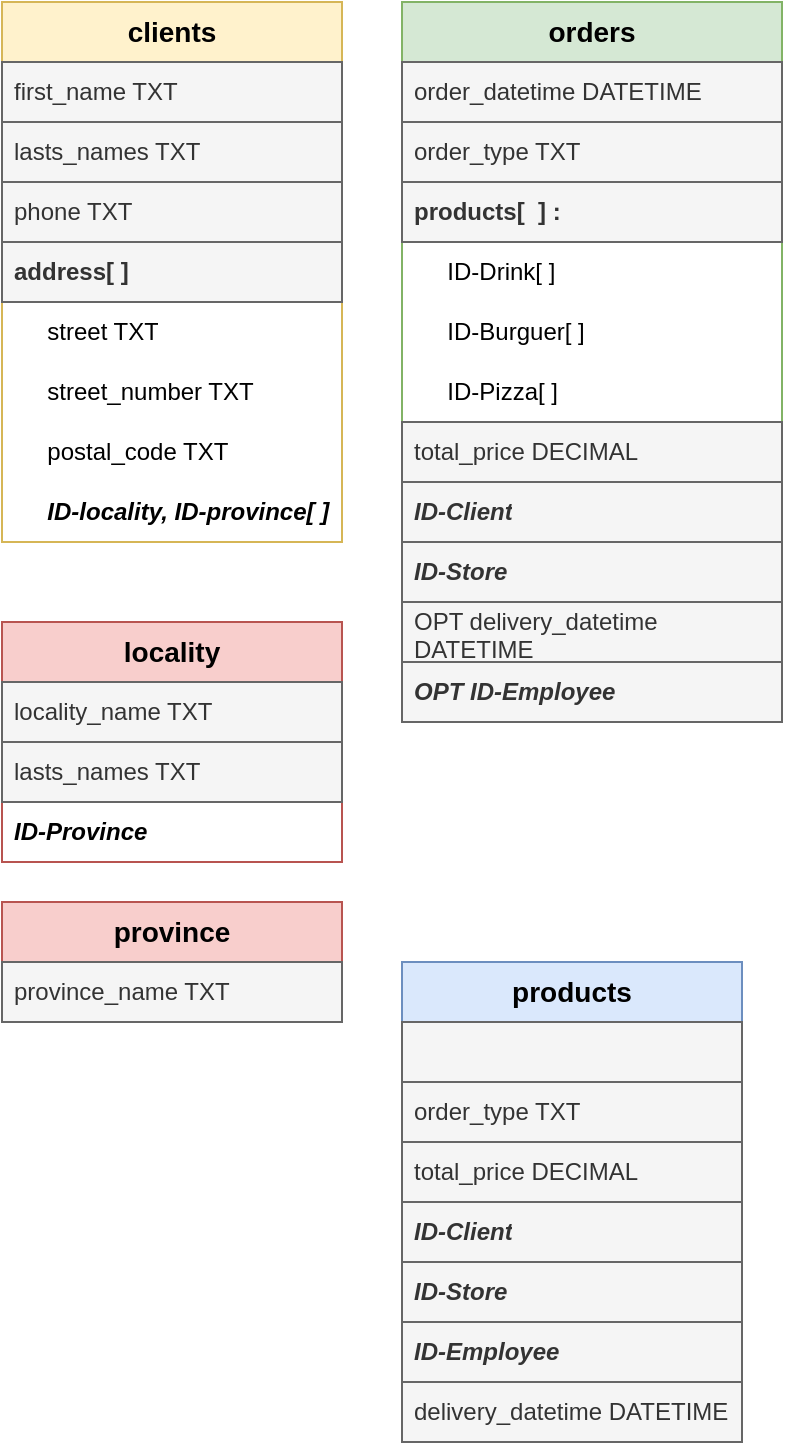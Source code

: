 <mxfile version="20.8.10" type="github">
  <diagram id="R2lEEEUBdFMjLlhIrx00" name="Page-1">
    <mxGraphModel dx="284" dy="559" grid="1" gridSize="10" guides="1" tooltips="1" connect="1" arrows="1" fold="1" page="1" pageScale="1" pageWidth="850" pageHeight="1100" math="0" shadow="0" extFonts="Permanent Marker^https://fonts.googleapis.com/css?family=Permanent+Marker">
      <root>
        <mxCell id="0" />
        <mxCell id="1" parent="0" />
        <mxCell id="4Tp2cE7tr-_zZFkU7K3h-1" value="&lt;font style=&quot;font-size: 14px;&quot;&gt;&lt;b&gt;clients&lt;/b&gt;&lt;/font&gt;" style="swimlane;fontStyle=0;childLayout=stackLayout;horizontal=1;startSize=30;horizontalStack=0;resizeParent=1;resizeParentMax=0;resizeLast=0;collapsible=1;marginBottom=0;whiteSpace=wrap;html=1;fillColor=#fff2cc;strokeColor=#d6b656;" vertex="1" parent="1">
          <mxGeometry x="70" y="130" width="170" height="270" as="geometry" />
        </mxCell>
        <mxCell id="4Tp2cE7tr-_zZFkU7K3h-2" value="first_name TXT" style="text;strokeColor=#666666;fillColor=#f5f5f5;align=left;verticalAlign=middle;spacingLeft=4;spacingRight=4;overflow=hidden;points=[[0,0.5],[1,0.5]];portConstraint=eastwest;rotatable=0;whiteSpace=wrap;html=1;fontColor=#333333;" vertex="1" parent="4Tp2cE7tr-_zZFkU7K3h-1">
          <mxGeometry y="30" width="170" height="30" as="geometry" />
        </mxCell>
        <mxCell id="4Tp2cE7tr-_zZFkU7K3h-3" value="&lt;div&gt;lasts_names TXT&lt;/div&gt;" style="text;strokeColor=#666666;fillColor=#f5f5f5;align=left;verticalAlign=middle;spacingLeft=4;spacingRight=4;overflow=hidden;points=[[0,0.5],[1,0.5]];portConstraint=eastwest;rotatable=0;whiteSpace=wrap;html=1;fontColor=#333333;" vertex="1" parent="4Tp2cE7tr-_zZFkU7K3h-1">
          <mxGeometry y="60" width="170" height="30" as="geometry" />
        </mxCell>
        <mxCell id="4Tp2cE7tr-_zZFkU7K3h-18" value="phone TXT" style="text;strokeColor=#666666;fillColor=#f5f5f5;align=left;verticalAlign=middle;spacingLeft=4;spacingRight=4;overflow=hidden;points=[[0,0.5],[1,0.5]];portConstraint=eastwest;rotatable=0;whiteSpace=wrap;html=1;fontColor=#333333;" vertex="1" parent="4Tp2cE7tr-_zZFkU7K3h-1">
          <mxGeometry y="90" width="170" height="30" as="geometry" />
        </mxCell>
        <mxCell id="4Tp2cE7tr-_zZFkU7K3h-11" value="&lt;b&gt;address[ ]&lt;/b&gt;" style="text;strokeColor=#666666;fillColor=#f5f5f5;align=left;verticalAlign=middle;spacingLeft=4;spacingRight=4;overflow=hidden;points=[[0,0.5],[1,0.5]];portConstraint=eastwest;rotatable=0;whiteSpace=wrap;html=1;fontColor=#333333;" vertex="1" parent="4Tp2cE7tr-_zZFkU7K3h-1">
          <mxGeometry y="120" width="170" height="30" as="geometry" />
        </mxCell>
        <mxCell id="4Tp2cE7tr-_zZFkU7K3h-19" value="&amp;nbsp;&amp;nbsp;&amp;nbsp;&amp;nbsp; street TXT" style="text;align=left;verticalAlign=middle;spacingLeft=4;spacingRight=4;overflow=hidden;points=[[0,0.5],[1,0.5]];portConstraint=eastwest;rotatable=0;whiteSpace=wrap;html=1;" vertex="1" parent="4Tp2cE7tr-_zZFkU7K3h-1">
          <mxGeometry y="150" width="170" height="30" as="geometry" />
        </mxCell>
        <mxCell id="4Tp2cE7tr-_zZFkU7K3h-20" value="&amp;nbsp;&amp;nbsp;&amp;nbsp;&amp;nbsp; street_number TXT" style="text;align=left;verticalAlign=middle;spacingLeft=4;spacingRight=4;overflow=hidden;points=[[0,0.5],[1,0.5]];portConstraint=eastwest;rotatable=0;whiteSpace=wrap;html=1;" vertex="1" parent="4Tp2cE7tr-_zZFkU7K3h-1">
          <mxGeometry y="180" width="170" height="30" as="geometry" />
        </mxCell>
        <mxCell id="4Tp2cE7tr-_zZFkU7K3h-16" value="&amp;nbsp;&amp;nbsp;&amp;nbsp;&amp;nbsp; postal_code TXT" style="text;align=left;verticalAlign=middle;spacingLeft=4;spacingRight=4;overflow=hidden;points=[[0,0.5],[1,0.5]];portConstraint=eastwest;rotatable=0;whiteSpace=wrap;html=1;" vertex="1" parent="4Tp2cE7tr-_zZFkU7K3h-1">
          <mxGeometry y="210" width="170" height="30" as="geometry" />
        </mxCell>
        <mxCell id="4Tp2cE7tr-_zZFkU7K3h-17" value="&amp;nbsp;&amp;nbsp;&amp;nbsp;&amp;nbsp; &lt;i&gt;&lt;b&gt;ID-locality, ID-province[ ]&lt;/b&gt;&lt;/i&gt;" style="text;align=left;verticalAlign=middle;spacingLeft=4;spacingRight=4;overflow=hidden;points=[[0,0.5],[1,0.5]];portConstraint=eastwest;rotatable=0;whiteSpace=wrap;html=1;" vertex="1" parent="4Tp2cE7tr-_zZFkU7K3h-1">
          <mxGeometry y="240" width="170" height="30" as="geometry" />
        </mxCell>
        <mxCell id="4Tp2cE7tr-_zZFkU7K3h-5" value="&lt;font size=&quot;1&quot;&gt;&lt;b style=&quot;font-size: 14px;&quot;&gt;orders&lt;/b&gt;&lt;/font&gt;" style="swimlane;fontStyle=0;childLayout=stackLayout;horizontal=1;startSize=30;horizontalStack=0;resizeParent=1;resizeParentMax=0;resizeLast=0;collapsible=1;marginBottom=0;whiteSpace=wrap;html=1;fillColor=#d5e8d4;strokeColor=#82b366;" vertex="1" parent="1">
          <mxGeometry x="270" y="130" width="190" height="360" as="geometry" />
        </mxCell>
        <mxCell id="4Tp2cE7tr-_zZFkU7K3h-6" value="order_datetime DATETIME" style="text;strokeColor=#666666;fillColor=#f5f5f5;align=left;verticalAlign=middle;spacingLeft=4;spacingRight=4;overflow=hidden;points=[[0,0.5],[1,0.5]];portConstraint=eastwest;rotatable=0;whiteSpace=wrap;html=1;fontColor=#333333;" vertex="1" parent="4Tp2cE7tr-_zZFkU7K3h-5">
          <mxGeometry y="30" width="190" height="30" as="geometry" />
        </mxCell>
        <mxCell id="4Tp2cE7tr-_zZFkU7K3h-13" value="&lt;div&gt;order_type TXT&lt;/div&gt;" style="text;strokeColor=#666666;fillColor=#f5f5f5;align=left;verticalAlign=middle;spacingLeft=4;spacingRight=4;overflow=hidden;points=[[0,0.5],[1,0.5]];portConstraint=eastwest;rotatable=0;whiteSpace=wrap;html=1;fontColor=#333333;" vertex="1" parent="4Tp2cE7tr-_zZFkU7K3h-5">
          <mxGeometry y="60" width="190" height="30" as="geometry" />
        </mxCell>
        <mxCell id="4Tp2cE7tr-_zZFkU7K3h-44" value="&lt;b&gt;products[&amp;nbsp; ] :&lt;/b&gt;" style="text;strokeColor=#666666;fillColor=#f5f5f5;align=left;verticalAlign=middle;spacingLeft=4;spacingRight=4;overflow=hidden;points=[[0,0.5],[1,0.5]];portConstraint=eastwest;rotatable=0;whiteSpace=wrap;html=1;fontColor=#333333;" vertex="1" parent="4Tp2cE7tr-_zZFkU7K3h-5">
          <mxGeometry y="90" width="190" height="30" as="geometry" />
        </mxCell>
        <mxCell id="4Tp2cE7tr-_zZFkU7K3h-45" value="&amp;nbsp;&amp;nbsp;&amp;nbsp;&amp;nbsp; ID-Drink[ ]" style="text;align=left;verticalAlign=middle;spacingLeft=4;spacingRight=4;overflow=hidden;points=[[0,0.5],[1,0.5]];portConstraint=eastwest;rotatable=0;whiteSpace=wrap;html=1;" vertex="1" parent="4Tp2cE7tr-_zZFkU7K3h-5">
          <mxGeometry y="120" width="190" height="30" as="geometry" />
        </mxCell>
        <mxCell id="4Tp2cE7tr-_zZFkU7K3h-46" value="&amp;nbsp;&amp;nbsp;&amp;nbsp;&amp;nbsp; ID-Burguer[ ]" style="text;align=left;verticalAlign=middle;spacingLeft=4;spacingRight=4;overflow=hidden;points=[[0,0.5],[1,0.5]];portConstraint=eastwest;rotatable=0;whiteSpace=wrap;html=1;" vertex="1" parent="4Tp2cE7tr-_zZFkU7K3h-5">
          <mxGeometry y="150" width="190" height="30" as="geometry" />
        </mxCell>
        <mxCell id="4Tp2cE7tr-_zZFkU7K3h-47" value="&amp;nbsp;&amp;nbsp;&amp;nbsp;&amp;nbsp; ID-Pizza[ ]" style="text;align=left;verticalAlign=middle;spacingLeft=4;spacingRight=4;overflow=hidden;points=[[0,0.5],[1,0.5]];portConstraint=eastwest;rotatable=0;whiteSpace=wrap;html=1;" vertex="1" parent="4Tp2cE7tr-_zZFkU7K3h-5">
          <mxGeometry y="180" width="190" height="30" as="geometry" />
        </mxCell>
        <mxCell id="4Tp2cE7tr-_zZFkU7K3h-14" value="total_price DECIMAL" style="text;strokeColor=#666666;fillColor=#f5f5f5;align=left;verticalAlign=middle;spacingLeft=4;spacingRight=4;overflow=hidden;points=[[0,0.5],[1,0.5]];portConstraint=eastwest;rotatable=0;whiteSpace=wrap;html=1;fontColor=#333333;" vertex="1" parent="4Tp2cE7tr-_zZFkU7K3h-5">
          <mxGeometry y="210" width="190" height="30" as="geometry" />
        </mxCell>
        <mxCell id="4Tp2cE7tr-_zZFkU7K3h-9" value="&lt;i&gt;&lt;b&gt;ID-Client&lt;/b&gt;&lt;/i&gt;" style="text;strokeColor=#666666;fillColor=#f5f5f5;align=left;verticalAlign=middle;spacingLeft=4;spacingRight=4;overflow=hidden;points=[[0,0.5],[1,0.5]];portConstraint=eastwest;rotatable=0;whiteSpace=wrap;html=1;fontColor=#333333;" vertex="1" parent="4Tp2cE7tr-_zZFkU7K3h-5">
          <mxGeometry y="240" width="190" height="30" as="geometry" />
        </mxCell>
        <mxCell id="4Tp2cE7tr-_zZFkU7K3h-34" value="&lt;i&gt;&lt;b&gt;ID-Store&lt;/b&gt;&lt;/i&gt;" style="text;strokeColor=#666666;fillColor=#f5f5f5;align=left;verticalAlign=middle;spacingLeft=4;spacingRight=4;overflow=hidden;points=[[0,0.5],[1,0.5]];portConstraint=eastwest;rotatable=0;whiteSpace=wrap;html=1;fontColor=#333333;" vertex="1" parent="4Tp2cE7tr-_zZFkU7K3h-5">
          <mxGeometry y="270" width="190" height="30" as="geometry" />
        </mxCell>
        <mxCell id="4Tp2cE7tr-_zZFkU7K3h-10" value="OPT delivery_datetime DATETIME" style="text;strokeColor=#666666;fillColor=#f5f5f5;align=left;verticalAlign=middle;spacingLeft=4;spacingRight=4;overflow=hidden;points=[[0,0.5],[1,0.5]];portConstraint=eastwest;rotatable=0;whiteSpace=wrap;html=1;fontColor=#333333;" vertex="1" parent="4Tp2cE7tr-_zZFkU7K3h-5">
          <mxGeometry y="300" width="190" height="30" as="geometry" />
        </mxCell>
        <mxCell id="4Tp2cE7tr-_zZFkU7K3h-35" value="&lt;i&gt;&lt;b&gt;OPT&lt;/b&gt;&lt;/i&gt; &lt;i&gt;&lt;b&gt;ID-Employee&lt;/b&gt;&lt;/i&gt;" style="text;strokeColor=#666666;fillColor=#f5f5f5;align=left;verticalAlign=middle;spacingLeft=4;spacingRight=4;overflow=hidden;points=[[0,0.5],[1,0.5]];portConstraint=eastwest;rotatable=0;whiteSpace=wrap;html=1;fontColor=#333333;" vertex="1" parent="4Tp2cE7tr-_zZFkU7K3h-5">
          <mxGeometry y="330" width="190" height="30" as="geometry" />
        </mxCell>
        <mxCell id="4Tp2cE7tr-_zZFkU7K3h-21" value="&lt;font style=&quot;font-size: 14px;&quot;&gt;&lt;b&gt;locality&lt;/b&gt;&lt;/font&gt;" style="swimlane;fontStyle=0;childLayout=stackLayout;horizontal=1;startSize=30;horizontalStack=0;resizeParent=1;resizeParentMax=0;resizeLast=0;collapsible=1;marginBottom=0;whiteSpace=wrap;html=1;fillColor=#f8cecc;strokeColor=#b85450;" vertex="1" parent="1">
          <mxGeometry x="70" y="440" width="170" height="120" as="geometry" />
        </mxCell>
        <mxCell id="4Tp2cE7tr-_zZFkU7K3h-22" value="locality_name TXT" style="text;strokeColor=#666666;fillColor=#f5f5f5;align=left;verticalAlign=middle;spacingLeft=4;spacingRight=4;overflow=hidden;points=[[0,0.5],[1,0.5]];portConstraint=eastwest;rotatable=0;whiteSpace=wrap;html=1;fontColor=#333333;" vertex="1" parent="4Tp2cE7tr-_zZFkU7K3h-21">
          <mxGeometry y="30" width="170" height="30" as="geometry" />
        </mxCell>
        <mxCell id="4Tp2cE7tr-_zZFkU7K3h-23" value="&lt;div&gt;lasts_names TXT&lt;/div&gt;" style="text;strokeColor=#666666;fillColor=#f5f5f5;align=left;verticalAlign=middle;spacingLeft=4;spacingRight=4;overflow=hidden;points=[[0,0.5],[1,0.5]];portConstraint=eastwest;rotatable=0;whiteSpace=wrap;html=1;fontColor=#333333;" vertex="1" parent="4Tp2cE7tr-_zZFkU7K3h-21">
          <mxGeometry y="60" width="170" height="30" as="geometry" />
        </mxCell>
        <mxCell id="4Tp2cE7tr-_zZFkU7K3h-29" value="&lt;i&gt;&lt;b&gt;ID-Province&lt;br&gt;&lt;/b&gt;&lt;/i&gt;" style="text;align=left;verticalAlign=middle;spacingLeft=4;spacingRight=4;overflow=hidden;points=[[0,0.5],[1,0.5]];portConstraint=eastwest;rotatable=0;whiteSpace=wrap;html=1;" vertex="1" parent="4Tp2cE7tr-_zZFkU7K3h-21">
          <mxGeometry y="90" width="170" height="30" as="geometry" />
        </mxCell>
        <mxCell id="4Tp2cE7tr-_zZFkU7K3h-30" value="&lt;font style=&quot;font-size: 14px;&quot;&gt;&lt;b&gt;province&lt;/b&gt;&lt;/font&gt;" style="swimlane;fontStyle=0;childLayout=stackLayout;horizontal=1;startSize=30;horizontalStack=0;resizeParent=1;resizeParentMax=0;resizeLast=0;collapsible=1;marginBottom=0;whiteSpace=wrap;html=1;fillColor=#f8cecc;strokeColor=#b85450;" vertex="1" parent="1">
          <mxGeometry x="70" y="580" width="170" height="60" as="geometry" />
        </mxCell>
        <mxCell id="4Tp2cE7tr-_zZFkU7K3h-31" value="province_name TXT" style="text;strokeColor=#666666;fillColor=#f5f5f5;align=left;verticalAlign=middle;spacingLeft=4;spacingRight=4;overflow=hidden;points=[[0,0.5],[1,0.5]];portConstraint=eastwest;rotatable=0;whiteSpace=wrap;html=1;fontColor=#333333;" vertex="1" parent="4Tp2cE7tr-_zZFkU7K3h-30">
          <mxGeometry y="30" width="170" height="30" as="geometry" />
        </mxCell>
        <mxCell id="4Tp2cE7tr-_zZFkU7K3h-36" value="&lt;font size=&quot;1&quot;&gt;&lt;b style=&quot;font-size: 14px;&quot;&gt;products&lt;/b&gt;&lt;/font&gt;" style="swimlane;fontStyle=0;childLayout=stackLayout;horizontal=1;startSize=30;horizontalStack=0;resizeParent=1;resizeParentMax=0;resizeLast=0;collapsible=1;marginBottom=0;whiteSpace=wrap;html=1;fillColor=#dae8fc;strokeColor=#6c8ebf;" vertex="1" parent="1">
          <mxGeometry x="270" y="610" width="170" height="240" as="geometry" />
        </mxCell>
        <mxCell id="4Tp2cE7tr-_zZFkU7K3h-37" value="" style="text;strokeColor=#666666;fillColor=#f5f5f5;align=left;verticalAlign=middle;spacingLeft=4;spacingRight=4;overflow=hidden;points=[[0,0.5],[1,0.5]];portConstraint=eastwest;rotatable=0;whiteSpace=wrap;html=1;fontColor=#333333;" vertex="1" parent="4Tp2cE7tr-_zZFkU7K3h-36">
          <mxGeometry y="30" width="170" height="30" as="geometry" />
        </mxCell>
        <mxCell id="4Tp2cE7tr-_zZFkU7K3h-38" value="&lt;div&gt;order_type TXT&lt;/div&gt;" style="text;strokeColor=#666666;fillColor=#f5f5f5;align=left;verticalAlign=middle;spacingLeft=4;spacingRight=4;overflow=hidden;points=[[0,0.5],[1,0.5]];portConstraint=eastwest;rotatable=0;whiteSpace=wrap;html=1;fontColor=#333333;" vertex="1" parent="4Tp2cE7tr-_zZFkU7K3h-36">
          <mxGeometry y="60" width="170" height="30" as="geometry" />
        </mxCell>
        <mxCell id="4Tp2cE7tr-_zZFkU7K3h-39" value="total_price DECIMAL" style="text;strokeColor=#666666;fillColor=#f5f5f5;align=left;verticalAlign=middle;spacingLeft=4;spacingRight=4;overflow=hidden;points=[[0,0.5],[1,0.5]];portConstraint=eastwest;rotatable=0;whiteSpace=wrap;html=1;fontColor=#333333;" vertex="1" parent="4Tp2cE7tr-_zZFkU7K3h-36">
          <mxGeometry y="90" width="170" height="30" as="geometry" />
        </mxCell>
        <mxCell id="4Tp2cE7tr-_zZFkU7K3h-40" value="&lt;i&gt;&lt;b&gt;ID-Client&lt;/b&gt;&lt;/i&gt;" style="text;strokeColor=#666666;fillColor=#f5f5f5;align=left;verticalAlign=middle;spacingLeft=4;spacingRight=4;overflow=hidden;points=[[0,0.5],[1,0.5]];portConstraint=eastwest;rotatable=0;whiteSpace=wrap;html=1;fontColor=#333333;" vertex="1" parent="4Tp2cE7tr-_zZFkU7K3h-36">
          <mxGeometry y="120" width="170" height="30" as="geometry" />
        </mxCell>
        <mxCell id="4Tp2cE7tr-_zZFkU7K3h-41" value="&lt;i&gt;&lt;b&gt;ID-Store&lt;/b&gt;&lt;/i&gt;" style="text;strokeColor=#666666;fillColor=#f5f5f5;align=left;verticalAlign=middle;spacingLeft=4;spacingRight=4;overflow=hidden;points=[[0,0.5],[1,0.5]];portConstraint=eastwest;rotatable=0;whiteSpace=wrap;html=1;fontColor=#333333;" vertex="1" parent="4Tp2cE7tr-_zZFkU7K3h-36">
          <mxGeometry y="150" width="170" height="30" as="geometry" />
        </mxCell>
        <mxCell id="4Tp2cE7tr-_zZFkU7K3h-42" value="&lt;i&gt;&lt;b&gt;ID-Employee&lt;/b&gt;&lt;/i&gt;" style="text;strokeColor=#666666;fillColor=#f5f5f5;align=left;verticalAlign=middle;spacingLeft=4;spacingRight=4;overflow=hidden;points=[[0,0.5],[1,0.5]];portConstraint=eastwest;rotatable=0;whiteSpace=wrap;html=1;fontColor=#333333;" vertex="1" parent="4Tp2cE7tr-_zZFkU7K3h-36">
          <mxGeometry y="180" width="170" height="30" as="geometry" />
        </mxCell>
        <mxCell id="4Tp2cE7tr-_zZFkU7K3h-43" value="delivery_datetime DATETIME" style="text;strokeColor=#666666;fillColor=#f5f5f5;align=left;verticalAlign=middle;spacingLeft=4;spacingRight=4;overflow=hidden;points=[[0,0.5],[1,0.5]];portConstraint=eastwest;rotatable=0;whiteSpace=wrap;html=1;fontColor=#333333;" vertex="1" parent="4Tp2cE7tr-_zZFkU7K3h-36">
          <mxGeometry y="210" width="170" height="30" as="geometry" />
        </mxCell>
      </root>
    </mxGraphModel>
  </diagram>
</mxfile>
